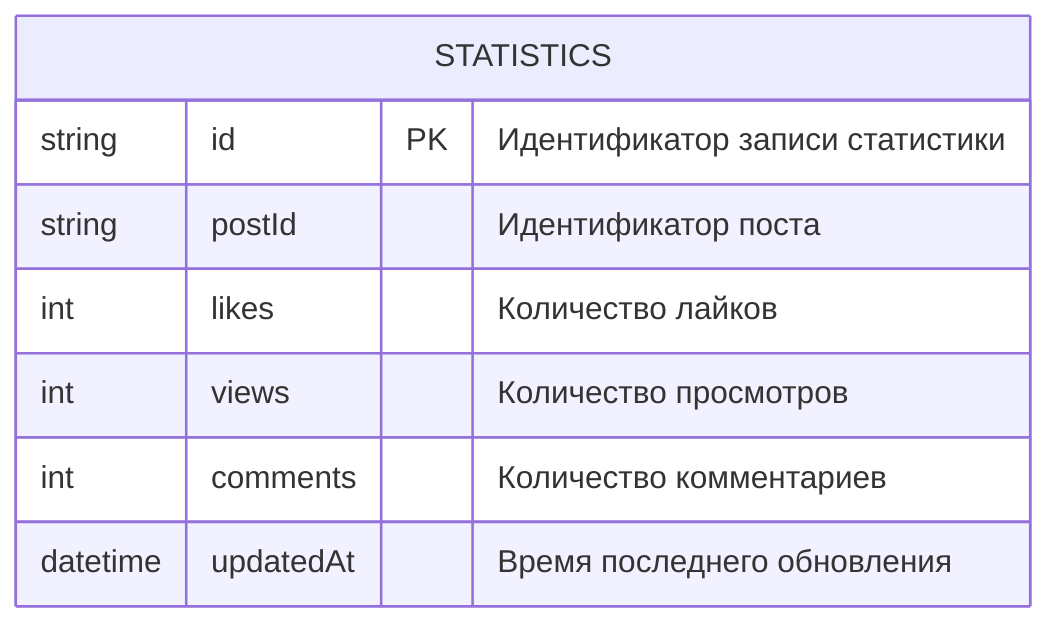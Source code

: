 erDiagram
    STATISTICS {
      string id PK "Идентификатор записи статистики"
      string postId "Идентификатор поста"
      int likes "Количество лайков"
      int views "Количество просмотров"
      int comments "Количество комментариев"
      datetime updatedAt "Время последнего обновления"
    }